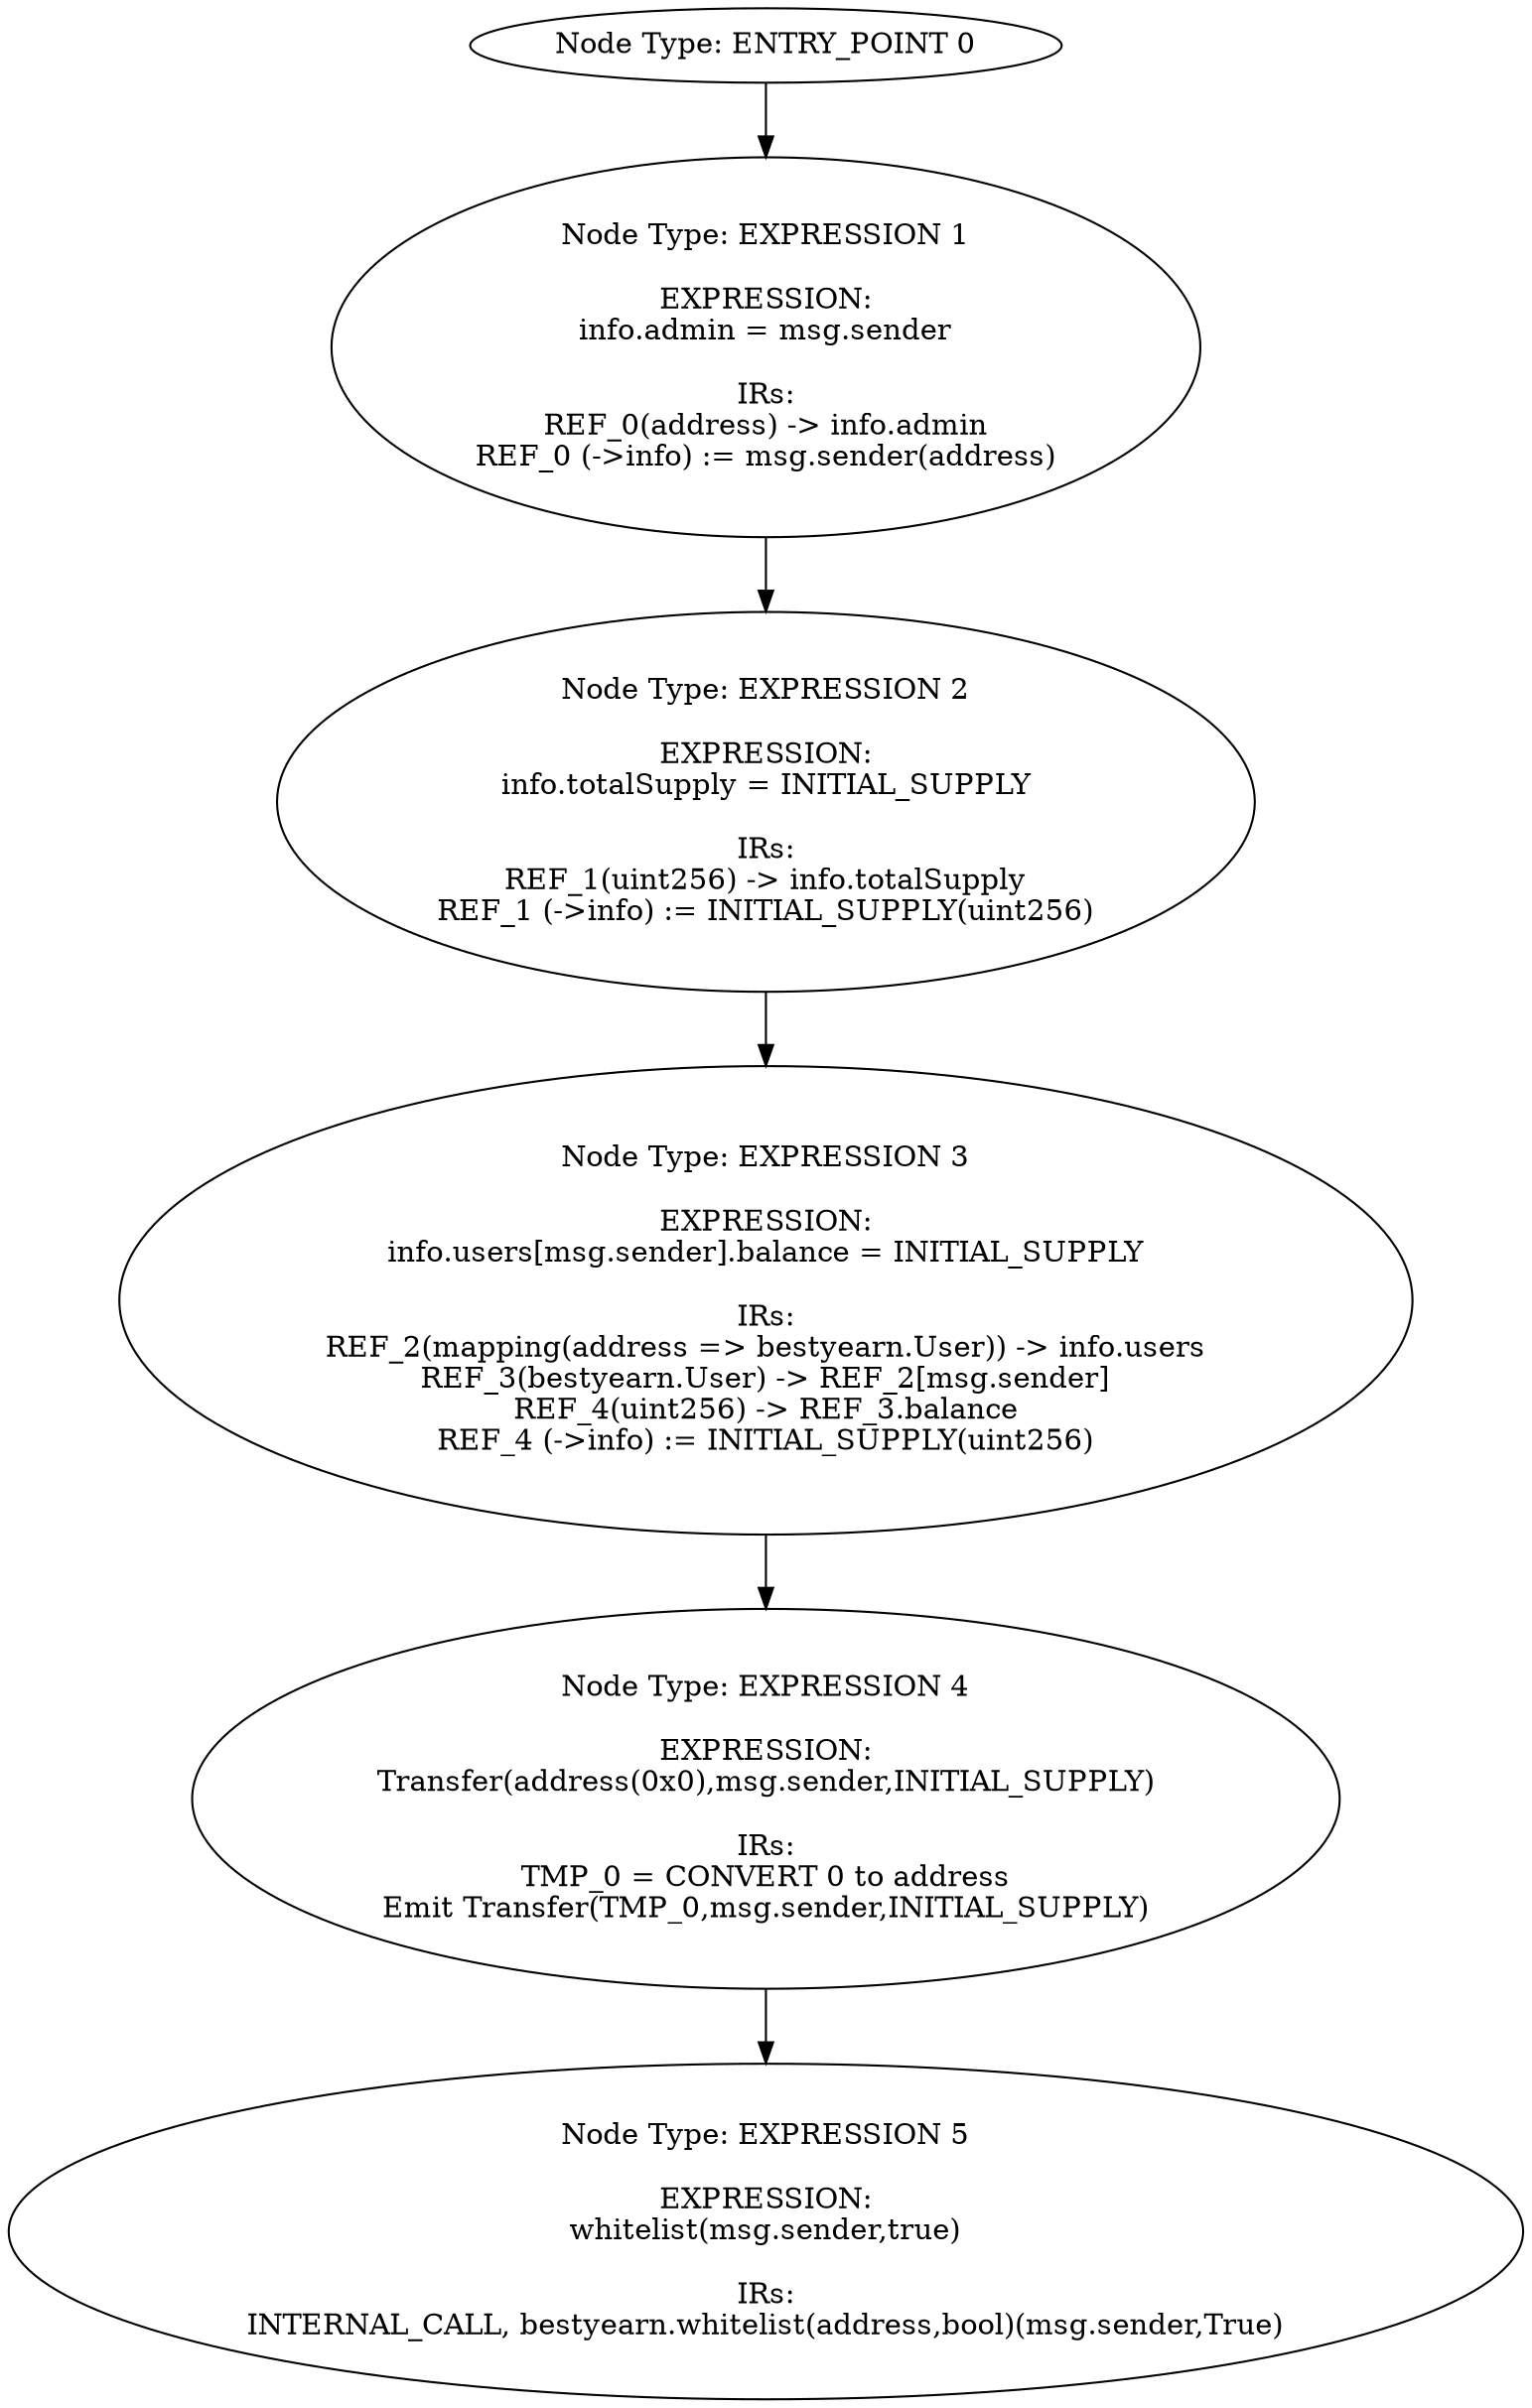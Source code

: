 digraph{
0[label="Node Type: ENTRY_POINT 0
"];
0->1;
1[label="Node Type: EXPRESSION 1

EXPRESSION:
info.admin = msg.sender

IRs:
REF_0(address) -> info.admin
REF_0 (->info) := msg.sender(address)"];
1->2;
2[label="Node Type: EXPRESSION 2

EXPRESSION:
info.totalSupply = INITIAL_SUPPLY

IRs:
REF_1(uint256) -> info.totalSupply
REF_1 (->info) := INITIAL_SUPPLY(uint256)"];
2->3;
3[label="Node Type: EXPRESSION 3

EXPRESSION:
info.users[msg.sender].balance = INITIAL_SUPPLY

IRs:
REF_2(mapping(address => bestyearn.User)) -> info.users
REF_3(bestyearn.User) -> REF_2[msg.sender]
REF_4(uint256) -> REF_3.balance
REF_4 (->info) := INITIAL_SUPPLY(uint256)"];
3->4;
4[label="Node Type: EXPRESSION 4

EXPRESSION:
Transfer(address(0x0),msg.sender,INITIAL_SUPPLY)

IRs:
TMP_0 = CONVERT 0 to address
Emit Transfer(TMP_0,msg.sender,INITIAL_SUPPLY)"];
4->5;
5[label="Node Type: EXPRESSION 5

EXPRESSION:
whitelist(msg.sender,true)

IRs:
INTERNAL_CALL, bestyearn.whitelist(address,bool)(msg.sender,True)"];
}
